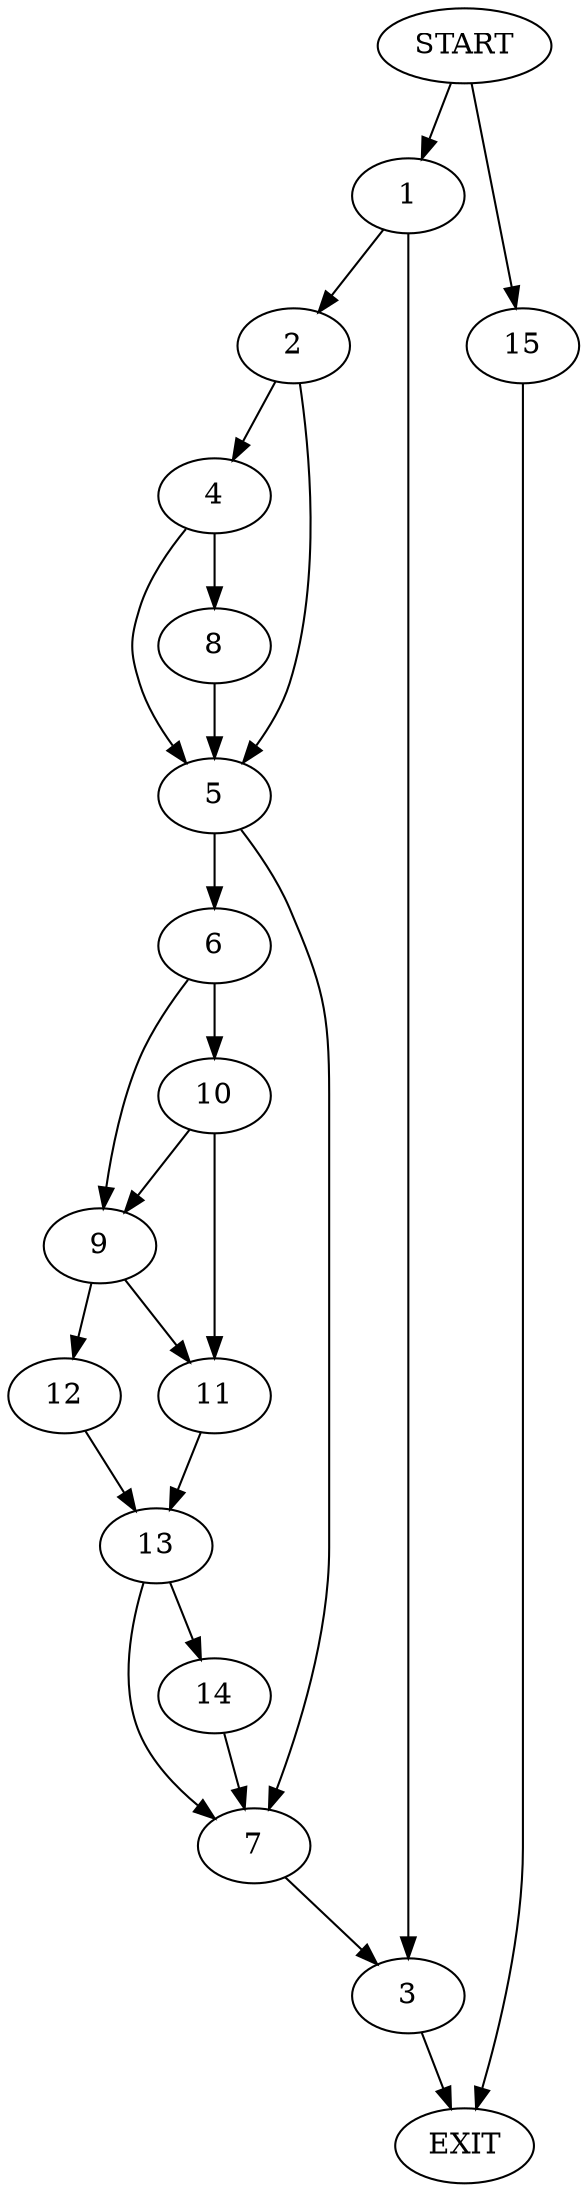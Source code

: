 digraph {
0 [label="START"]
16 [label="EXIT"]
0 -> 1
1 -> 2
1 -> 3
3 -> 16
2 -> 4
2 -> 5
5 -> 6
5 -> 7
4 -> 5
4 -> 8
8 -> 5
7 -> 3
6 -> 9
6 -> 10
10 -> 9
10 -> 11
9 -> 12
9 -> 11
11 -> 13
12 -> 13
13 -> 7
13 -> 14
14 -> 7
0 -> 15
15 -> 16
}
